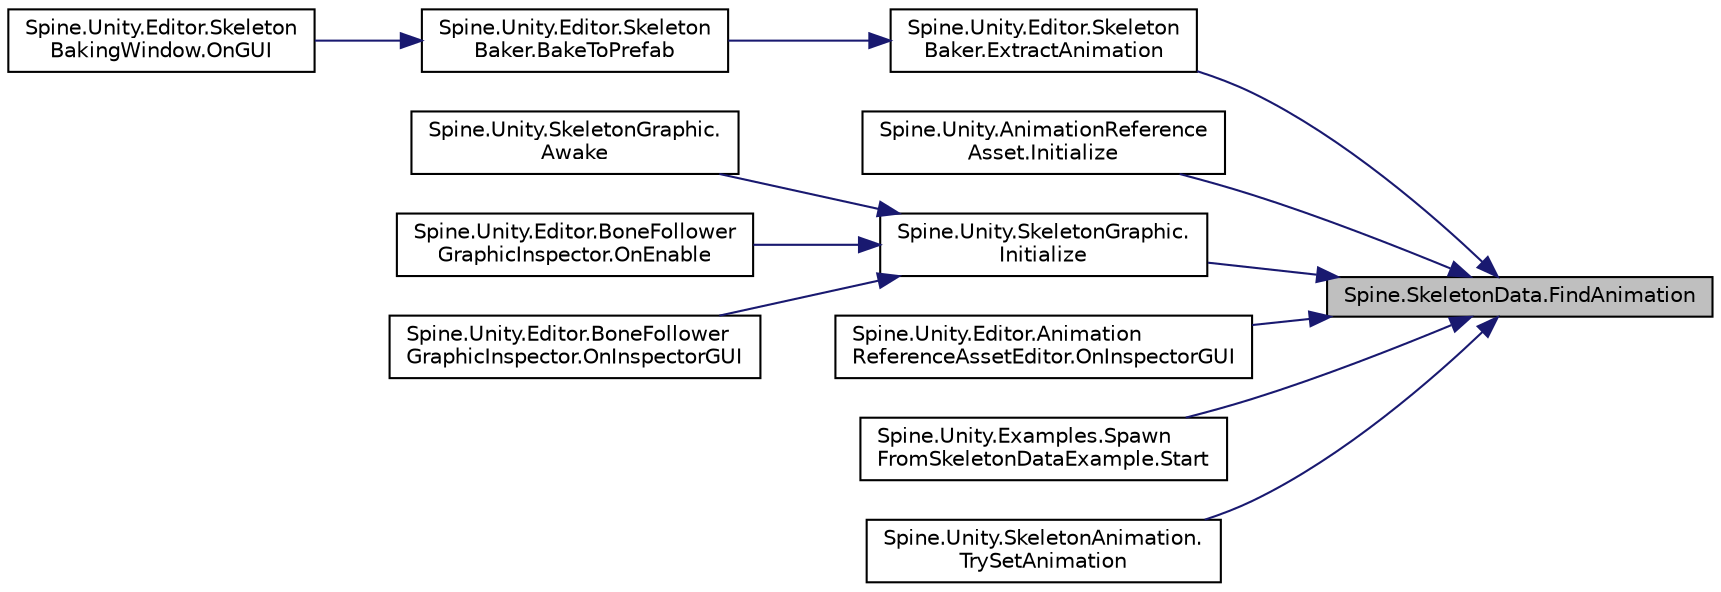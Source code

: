 digraph "Spine.SkeletonData.FindAnimation"
{
 // LATEX_PDF_SIZE
  edge [fontname="Helvetica",fontsize="10",labelfontname="Helvetica",labelfontsize="10"];
  node [fontname="Helvetica",fontsize="10",shape=record];
  rankdir="RL";
  Node1 [label="Spine.SkeletonData.FindAnimation",height=0.2,width=0.4,color="black", fillcolor="grey75", style="filled", fontcolor="black",tooltip="May be null."];
  Node1 -> Node2 [dir="back",color="midnightblue",fontsize="10",style="solid",fontname="Helvetica"];
  Node2 [label="Spine.Unity.Editor.Skeleton\lBaker.ExtractAnimation",height=0.2,width=0.4,color="black", fillcolor="white", style="filled",URL="$class_spine_1_1_unity_1_1_editor_1_1_skeleton_baker.html#aa02465ccf8934b9b6c1a9a5c887e2853",tooltip=" "];
  Node2 -> Node3 [dir="back",color="midnightblue",fontsize="10",style="solid",fontname="Helvetica"];
  Node3 [label="Spine.Unity.Editor.Skeleton\lBaker.BakeToPrefab",height=0.2,width=0.4,color="black", fillcolor="white", style="filled",URL="$class_spine_1_1_unity_1_1_editor_1_1_skeleton_baker.html#a5854a66f32f7c58d0d35abe10e570cbb",tooltip=" "];
  Node3 -> Node4 [dir="back",color="midnightblue",fontsize="10",style="solid",fontname="Helvetica"];
  Node4 [label="Spine.Unity.Editor.Skeleton\lBakingWindow.OnGUI",height=0.2,width=0.4,color="black", fillcolor="white", style="filled",URL="$class_spine_1_1_unity_1_1_editor_1_1_skeleton_baking_window.html#a7e83d787166c9dc42cc9e9ced4f74ae3",tooltip=" "];
  Node1 -> Node5 [dir="back",color="midnightblue",fontsize="10",style="solid",fontname="Helvetica"];
  Node5 [label="Spine.Unity.AnimationReference\lAsset.Initialize",height=0.2,width=0.4,color="black", fillcolor="white", style="filled",URL="$class_spine_1_1_unity_1_1_animation_reference_asset.html#ae70321ed60d8378275e540088f06a5c6",tooltip=" "];
  Node1 -> Node6 [dir="back",color="midnightblue",fontsize="10",style="solid",fontname="Helvetica"];
  Node6 [label="Spine.Unity.SkeletonGraphic.\lInitialize",height=0.2,width=0.4,color="black", fillcolor="white", style="filled",URL="$class_spine_1_1_unity_1_1_skeleton_graphic.html#a7e3fa647feb1c7753bf9a62fadfb58b5",tooltip=" "];
  Node6 -> Node7 [dir="back",color="midnightblue",fontsize="10",style="solid",fontname="Helvetica"];
  Node7 [label="Spine.Unity.SkeletonGraphic.\lAwake",height=0.2,width=0.4,color="black", fillcolor="white", style="filled",URL="$class_spine_1_1_unity_1_1_skeleton_graphic.html#a64245d774427a891bdabe21bcdf6dead",tooltip=" "];
  Node6 -> Node8 [dir="back",color="midnightblue",fontsize="10",style="solid",fontname="Helvetica"];
  Node8 [label="Spine.Unity.Editor.BoneFollower\lGraphicInspector.OnEnable",height=0.2,width=0.4,color="black", fillcolor="white", style="filled",URL="$class_spine_1_1_unity_1_1_editor_1_1_bone_follower_graphic_inspector.html#a8329caec965f567030f97b64828eb424",tooltip=" "];
  Node6 -> Node9 [dir="back",color="midnightblue",fontsize="10",style="solid",fontname="Helvetica"];
  Node9 [label="Spine.Unity.Editor.BoneFollower\lGraphicInspector.OnInspectorGUI",height=0.2,width=0.4,color="black", fillcolor="white", style="filled",URL="$class_spine_1_1_unity_1_1_editor_1_1_bone_follower_graphic_inspector.html#a8a2d0c0bfb07285f56a5dafb154b2b75",tooltip=" "];
  Node1 -> Node10 [dir="back",color="midnightblue",fontsize="10",style="solid",fontname="Helvetica"];
  Node10 [label="Spine.Unity.Editor.Animation\lReferenceAssetEditor.OnInspectorGUI",height=0.2,width=0.4,color="black", fillcolor="white", style="filled",URL="$class_spine_1_1_unity_1_1_editor_1_1_animation_reference_asset_editor.html#a7fc61d9b65e5fed582405b49718b2f7b",tooltip=" "];
  Node1 -> Node11 [dir="back",color="midnightblue",fontsize="10",style="solid",fontname="Helvetica"];
  Node11 [label="Spine.Unity.Examples.Spawn\lFromSkeletonDataExample.Start",height=0.2,width=0.4,color="black", fillcolor="white", style="filled",URL="$class_spine_1_1_unity_1_1_examples_1_1_spawn_from_skeleton_data_example.html#a68d0fcf01a97b1981bdc8235fe0f9f60",tooltip=" "];
  Node1 -> Node12 [dir="back",color="midnightblue",fontsize="10",style="solid",fontname="Helvetica"];
  Node12 [label="Spine.Unity.SkeletonAnimation.\lTrySetAnimation",height=0.2,width=0.4,color="black", fillcolor="white", style="filled",URL="$class_spine_1_1_unity_1_1_skeleton_animation.html#af9380f5353fc438423d7c1a04a095211",tooltip=" "];
}
